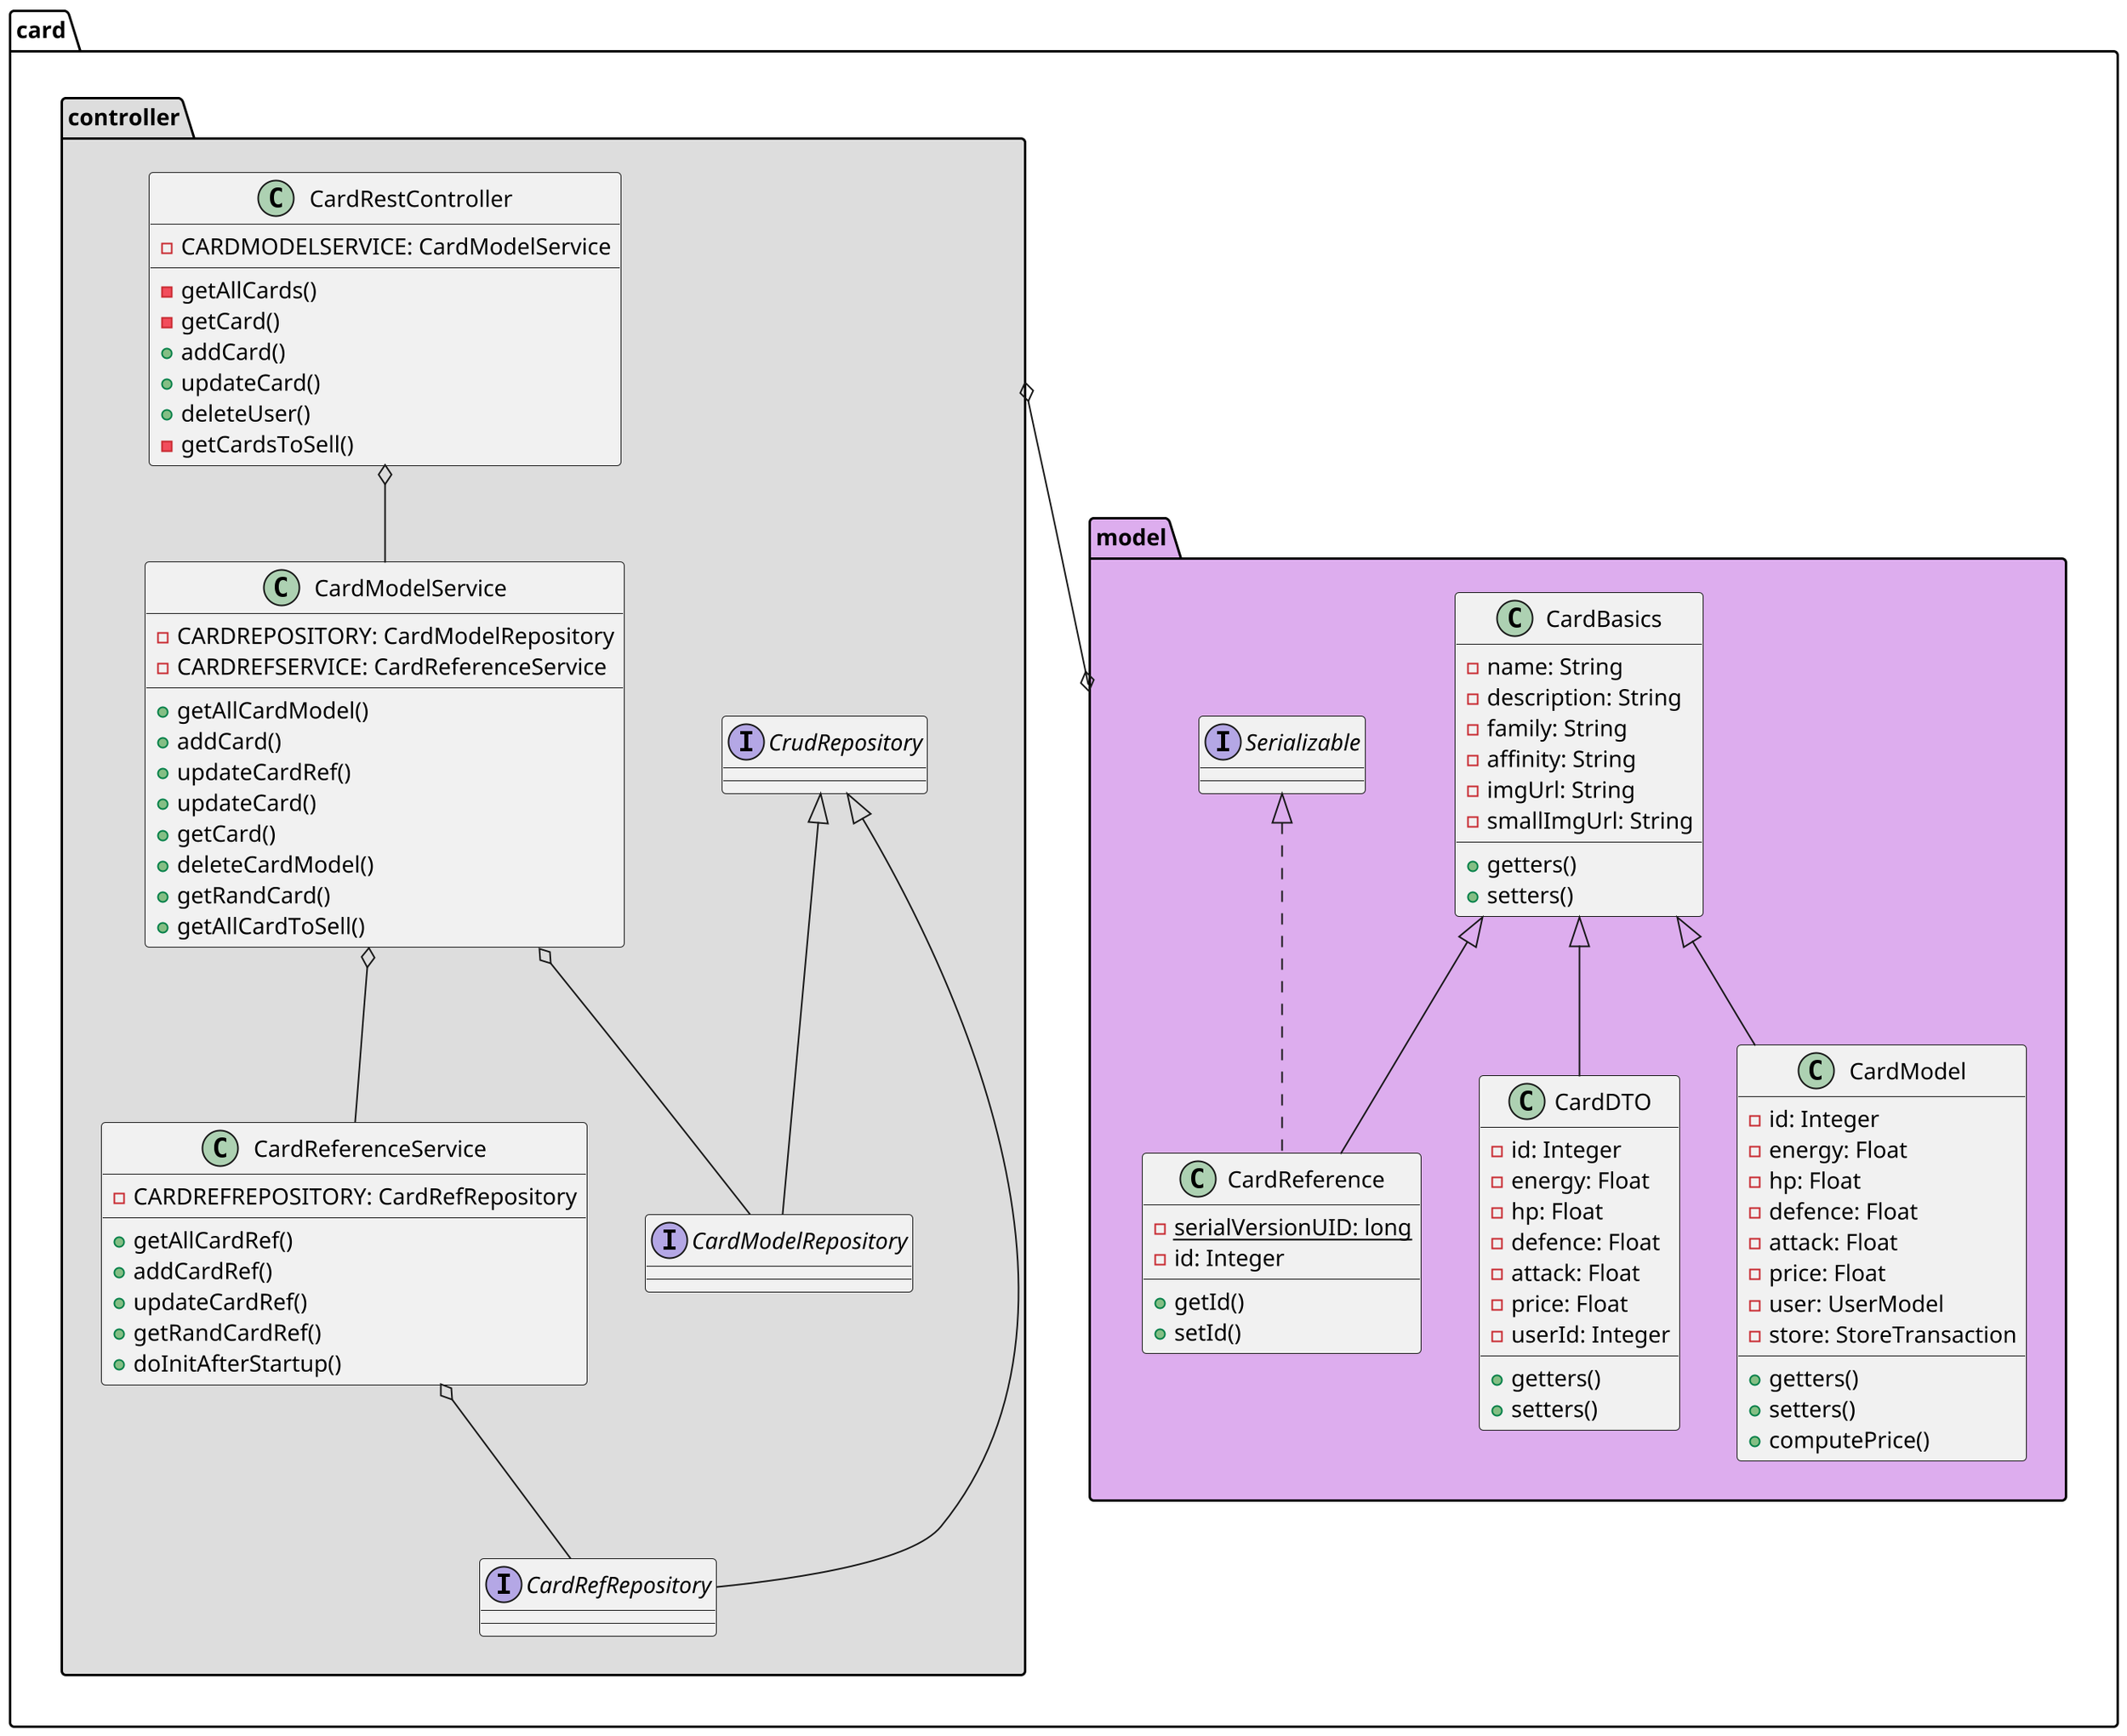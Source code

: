 @startuml
scale 2

namespace card.model #DDADEE{
    class CardBasics {
        - name: String 
        - description: String
        - family: String
        - affinity: String
        - imgUrl: String
        - smallImgUrl: String
        + getters()
        + setters()
    }

    class CardDTO extends CardBasics{
        - id: Integer
        - energy: Float
        - hp: Float
        - defence: Float
        - attack: Float
        - price: Float
        - userId: Integer
        + getters()
        + setters()
    }

    class CardModel extends CardBasics{
        - id: Integer
        - energy: Float
        - hp: Float
        - defence: Float
        - attack: Float
        - price: Float
        - user: UserModel
        - store: StoreTransaction
        + getters()
        + setters()
        + computePrice()
    }

    class CardReference extends CardBasics implements Serializable {
        - {static} serialVersionUID: long
        - id: Integer
        + getId()
        + setId()
    }
}

namespace card.controller #DDDDDD{
    class CardReferenceService{
        - CARDREFREPOSITORY: CardRefRepository
        + getAllCardRef()
        + addCardRef()
        + updateCardRef()
        + getRandCardRef()
        + doInitAfterStartup()
    }
    CardReferenceService o-- CardRefRepository

    class CardModelService{
        - CARDREPOSITORY: CardModelRepository
        - CARDREFSERVICE: CardReferenceService
        + getAllCardModel()
        + addCard()
        + updateCardRef()
        + updateCard()
        + getCard()
        + deleteCardModel()
        + getRandCard()
        + getAllCardToSell()
    }
    CardModelService o-- CardModelRepository
    CardModelService o-- CardReferenceService

    interface CardRefRepository extends CrudRepository{}

    interface CardModelRepository extends CrudRepository{}

    class CardRestController{
        - CARDMODELSERVICE: CardModelService
        - getAllCards()
        - getCard()
        + addCard()
        + updateCard()
        + deleteUser()
        - getCardsToSell()
    }
    CardRestController o-- CardModelService
}

card.controller o--o card.model
@enduml